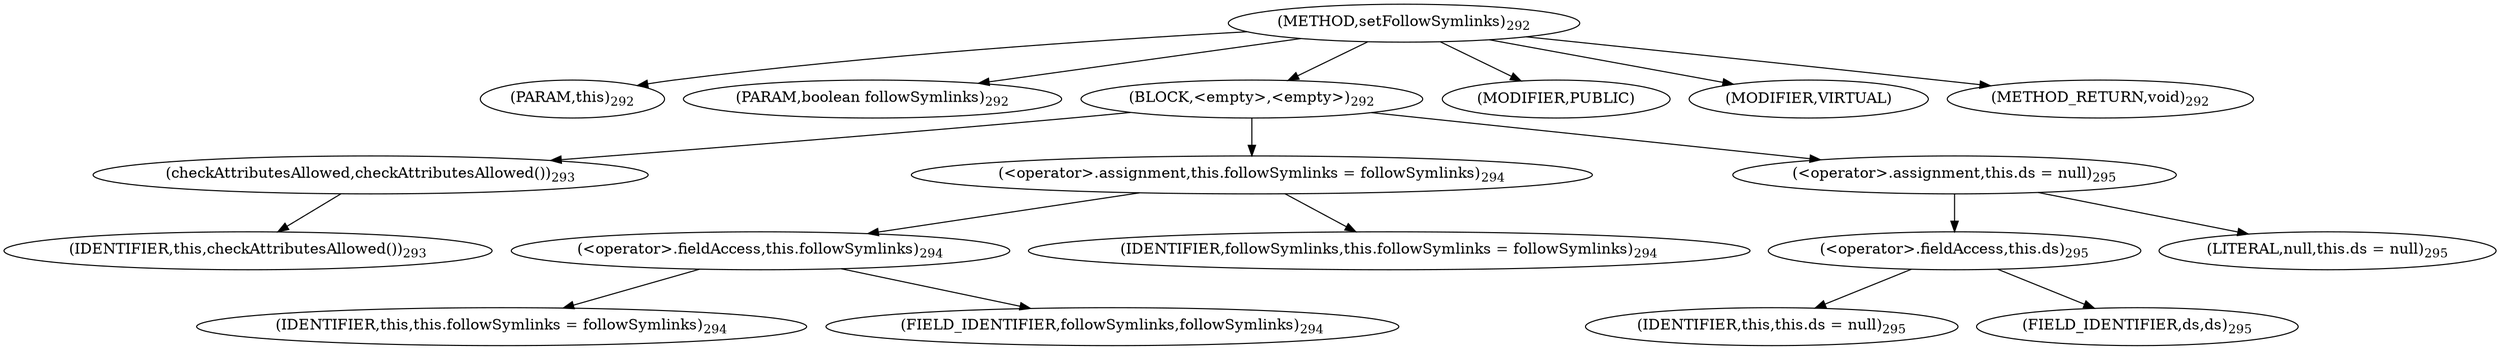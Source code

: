digraph "setFollowSymlinks" {  
"658" [label = <(METHOD,setFollowSymlinks)<SUB>292</SUB>> ]
"61" [label = <(PARAM,this)<SUB>292</SUB>> ]
"659" [label = <(PARAM,boolean followSymlinks)<SUB>292</SUB>> ]
"660" [label = <(BLOCK,&lt;empty&gt;,&lt;empty&gt;)<SUB>292</SUB>> ]
"661" [label = <(checkAttributesAllowed,checkAttributesAllowed())<SUB>293</SUB>> ]
"60" [label = <(IDENTIFIER,this,checkAttributesAllowed())<SUB>293</SUB>> ]
"662" [label = <(&lt;operator&gt;.assignment,this.followSymlinks = followSymlinks)<SUB>294</SUB>> ]
"663" [label = <(&lt;operator&gt;.fieldAccess,this.followSymlinks)<SUB>294</SUB>> ]
"62" [label = <(IDENTIFIER,this,this.followSymlinks = followSymlinks)<SUB>294</SUB>> ]
"664" [label = <(FIELD_IDENTIFIER,followSymlinks,followSymlinks)<SUB>294</SUB>> ]
"665" [label = <(IDENTIFIER,followSymlinks,this.followSymlinks = followSymlinks)<SUB>294</SUB>> ]
"666" [label = <(&lt;operator&gt;.assignment,this.ds = null)<SUB>295</SUB>> ]
"667" [label = <(&lt;operator&gt;.fieldAccess,this.ds)<SUB>295</SUB>> ]
"668" [label = <(IDENTIFIER,this,this.ds = null)<SUB>295</SUB>> ]
"669" [label = <(FIELD_IDENTIFIER,ds,ds)<SUB>295</SUB>> ]
"670" [label = <(LITERAL,null,this.ds = null)<SUB>295</SUB>> ]
"671" [label = <(MODIFIER,PUBLIC)> ]
"672" [label = <(MODIFIER,VIRTUAL)> ]
"673" [label = <(METHOD_RETURN,void)<SUB>292</SUB>> ]
  "658" -> "61" 
  "658" -> "659" 
  "658" -> "660" 
  "658" -> "671" 
  "658" -> "672" 
  "658" -> "673" 
  "660" -> "661" 
  "660" -> "662" 
  "660" -> "666" 
  "661" -> "60" 
  "662" -> "663" 
  "662" -> "665" 
  "663" -> "62" 
  "663" -> "664" 
  "666" -> "667" 
  "666" -> "670" 
  "667" -> "668" 
  "667" -> "669" 
}
